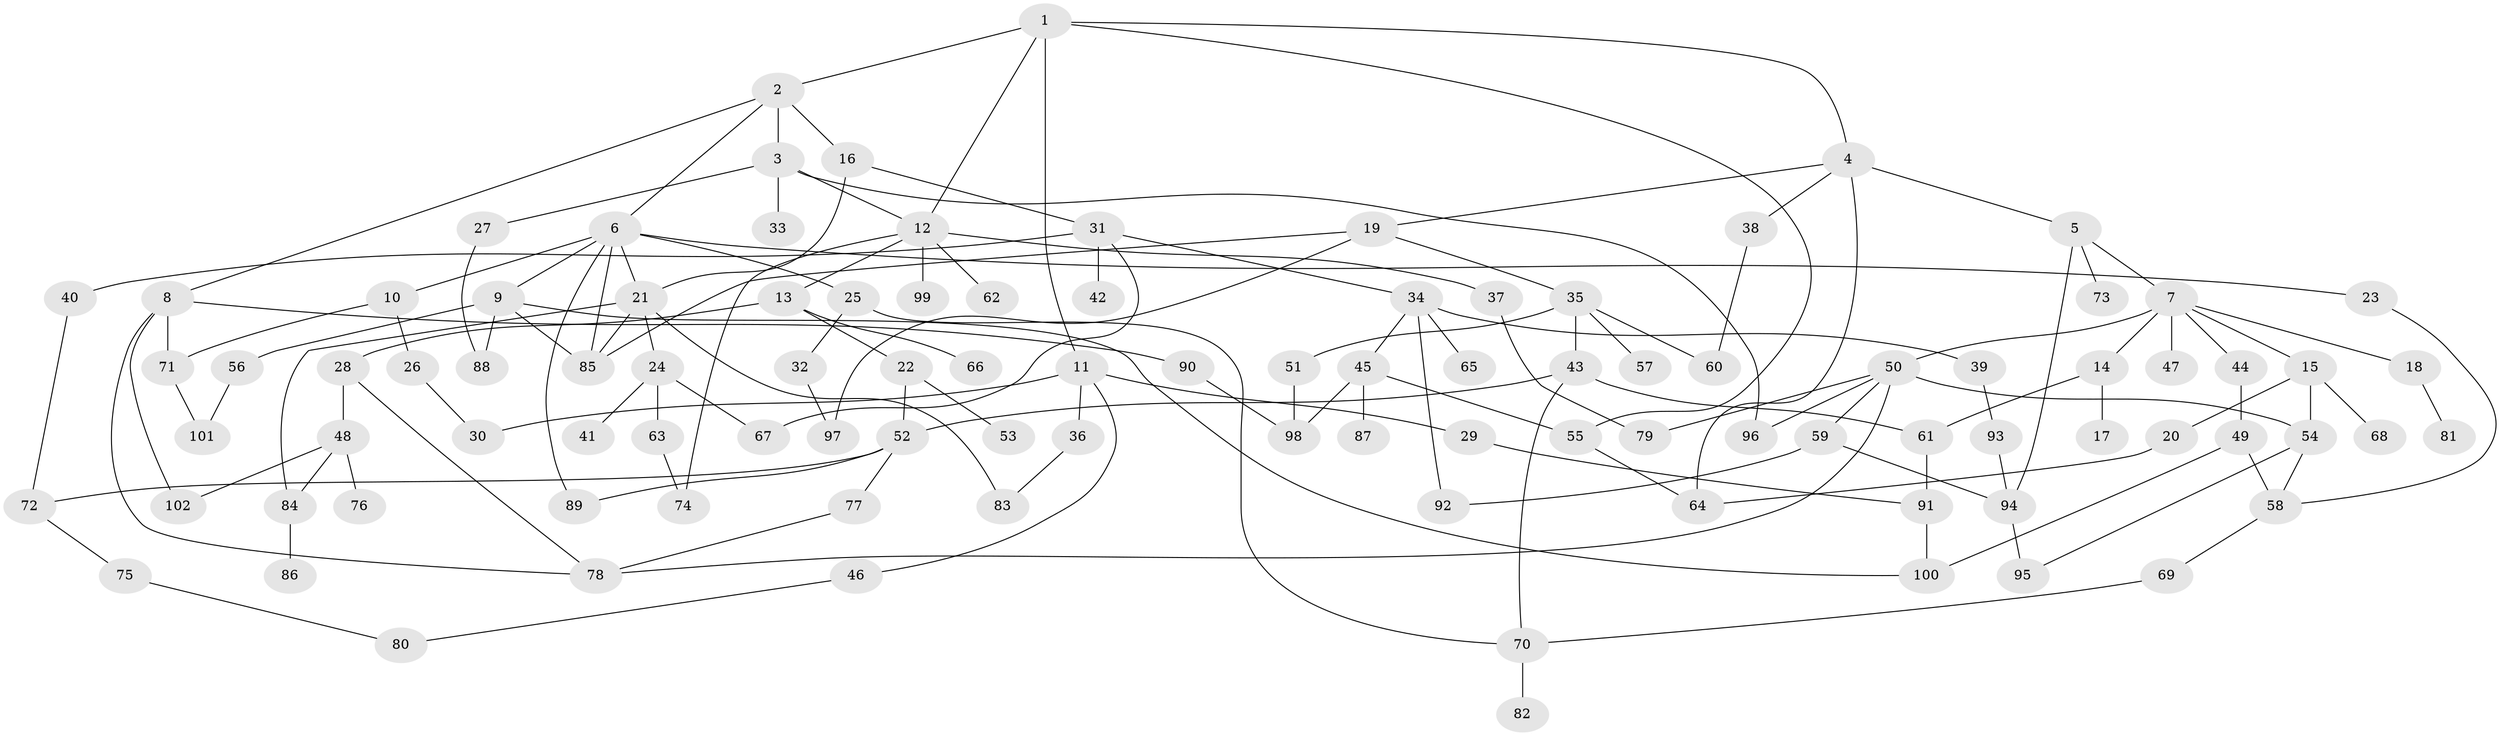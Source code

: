 // Generated by graph-tools (version 1.1) at 2025/41/03/09/25 04:41:42]
// undirected, 102 vertices, 144 edges
graph export_dot {
graph [start="1"]
  node [color=gray90,style=filled];
  1;
  2;
  3;
  4;
  5;
  6;
  7;
  8;
  9;
  10;
  11;
  12;
  13;
  14;
  15;
  16;
  17;
  18;
  19;
  20;
  21;
  22;
  23;
  24;
  25;
  26;
  27;
  28;
  29;
  30;
  31;
  32;
  33;
  34;
  35;
  36;
  37;
  38;
  39;
  40;
  41;
  42;
  43;
  44;
  45;
  46;
  47;
  48;
  49;
  50;
  51;
  52;
  53;
  54;
  55;
  56;
  57;
  58;
  59;
  60;
  61;
  62;
  63;
  64;
  65;
  66;
  67;
  68;
  69;
  70;
  71;
  72;
  73;
  74;
  75;
  76;
  77;
  78;
  79;
  80;
  81;
  82;
  83;
  84;
  85;
  86;
  87;
  88;
  89;
  90;
  91;
  92;
  93;
  94;
  95;
  96;
  97;
  98;
  99;
  100;
  101;
  102;
  1 -- 2;
  1 -- 4;
  1 -- 11;
  1 -- 55;
  1 -- 12;
  2 -- 3;
  2 -- 6;
  2 -- 8;
  2 -- 16;
  3 -- 12;
  3 -- 27;
  3 -- 33;
  3 -- 96;
  4 -- 5;
  4 -- 19;
  4 -- 38;
  4 -- 64;
  5 -- 7;
  5 -- 73;
  5 -- 94;
  6 -- 9;
  6 -- 10;
  6 -- 23;
  6 -- 25;
  6 -- 85;
  6 -- 89;
  6 -- 21;
  7 -- 14;
  7 -- 15;
  7 -- 18;
  7 -- 44;
  7 -- 47;
  7 -- 50;
  8 -- 90;
  8 -- 78;
  8 -- 71;
  8 -- 102;
  9 -- 56;
  9 -- 88;
  9 -- 85;
  9 -- 100;
  10 -- 26;
  10 -- 71;
  11 -- 29;
  11 -- 36;
  11 -- 46;
  11 -- 30;
  12 -- 13;
  12 -- 37;
  12 -- 62;
  12 -- 99;
  12 -- 74;
  13 -- 22;
  13 -- 28;
  13 -- 66;
  14 -- 17;
  14 -- 61;
  15 -- 20;
  15 -- 54;
  15 -- 68;
  16 -- 21;
  16 -- 31;
  18 -- 81;
  19 -- 35;
  19 -- 97;
  19 -- 85;
  20 -- 64;
  21 -- 24;
  21 -- 84;
  21 -- 85;
  21 -- 83;
  22 -- 53;
  22 -- 52;
  23 -- 58;
  24 -- 41;
  24 -- 63;
  24 -- 67;
  25 -- 32;
  25 -- 70;
  26 -- 30;
  27 -- 88;
  28 -- 48;
  28 -- 78;
  29 -- 91;
  31 -- 34;
  31 -- 40;
  31 -- 42;
  31 -- 67;
  32 -- 97;
  34 -- 39;
  34 -- 45;
  34 -- 65;
  34 -- 92;
  35 -- 43;
  35 -- 51;
  35 -- 57;
  35 -- 60;
  36 -- 83;
  37 -- 79;
  38 -- 60;
  39 -- 93;
  40 -- 72;
  43 -- 52;
  43 -- 61;
  43 -- 70;
  44 -- 49;
  45 -- 55;
  45 -- 87;
  45 -- 98;
  46 -- 80;
  48 -- 76;
  48 -- 102;
  48 -- 84;
  49 -- 100;
  49 -- 58;
  50 -- 59;
  50 -- 79;
  50 -- 96;
  50 -- 78;
  50 -- 54;
  51 -- 98;
  52 -- 72;
  52 -- 77;
  52 -- 89;
  54 -- 95;
  54 -- 58;
  55 -- 64;
  56 -- 101;
  58 -- 69;
  59 -- 94;
  59 -- 92;
  61 -- 91;
  63 -- 74;
  69 -- 70;
  70 -- 82;
  71 -- 101;
  72 -- 75;
  75 -- 80;
  77 -- 78;
  84 -- 86;
  90 -- 98;
  91 -- 100;
  93 -- 94;
  94 -- 95;
}
